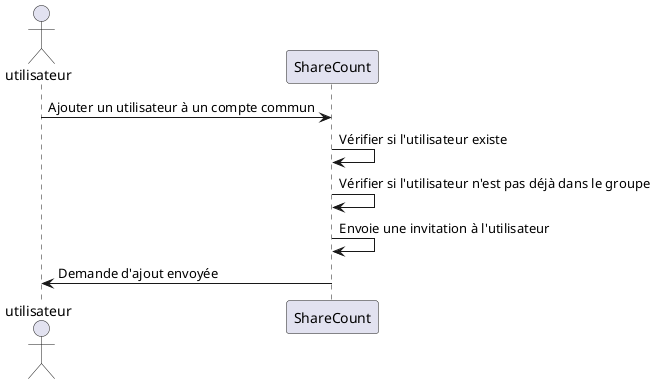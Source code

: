 @startuml  Inviter/Ajouter un participant

actor utilisateur as u
participant ShareCount as sc

u -> sc : Ajouter un utilisateur à un compte commun
sc -> sc : Vérifier si l'utilisateur existe
sc -> sc : Vérifier si l'utilisateur n'est pas déjà dans le groupe
sc -> sc : Envoie une invitation à l'utilisateur 
sc -> u : Demande d'ajout envoyée

@enduml